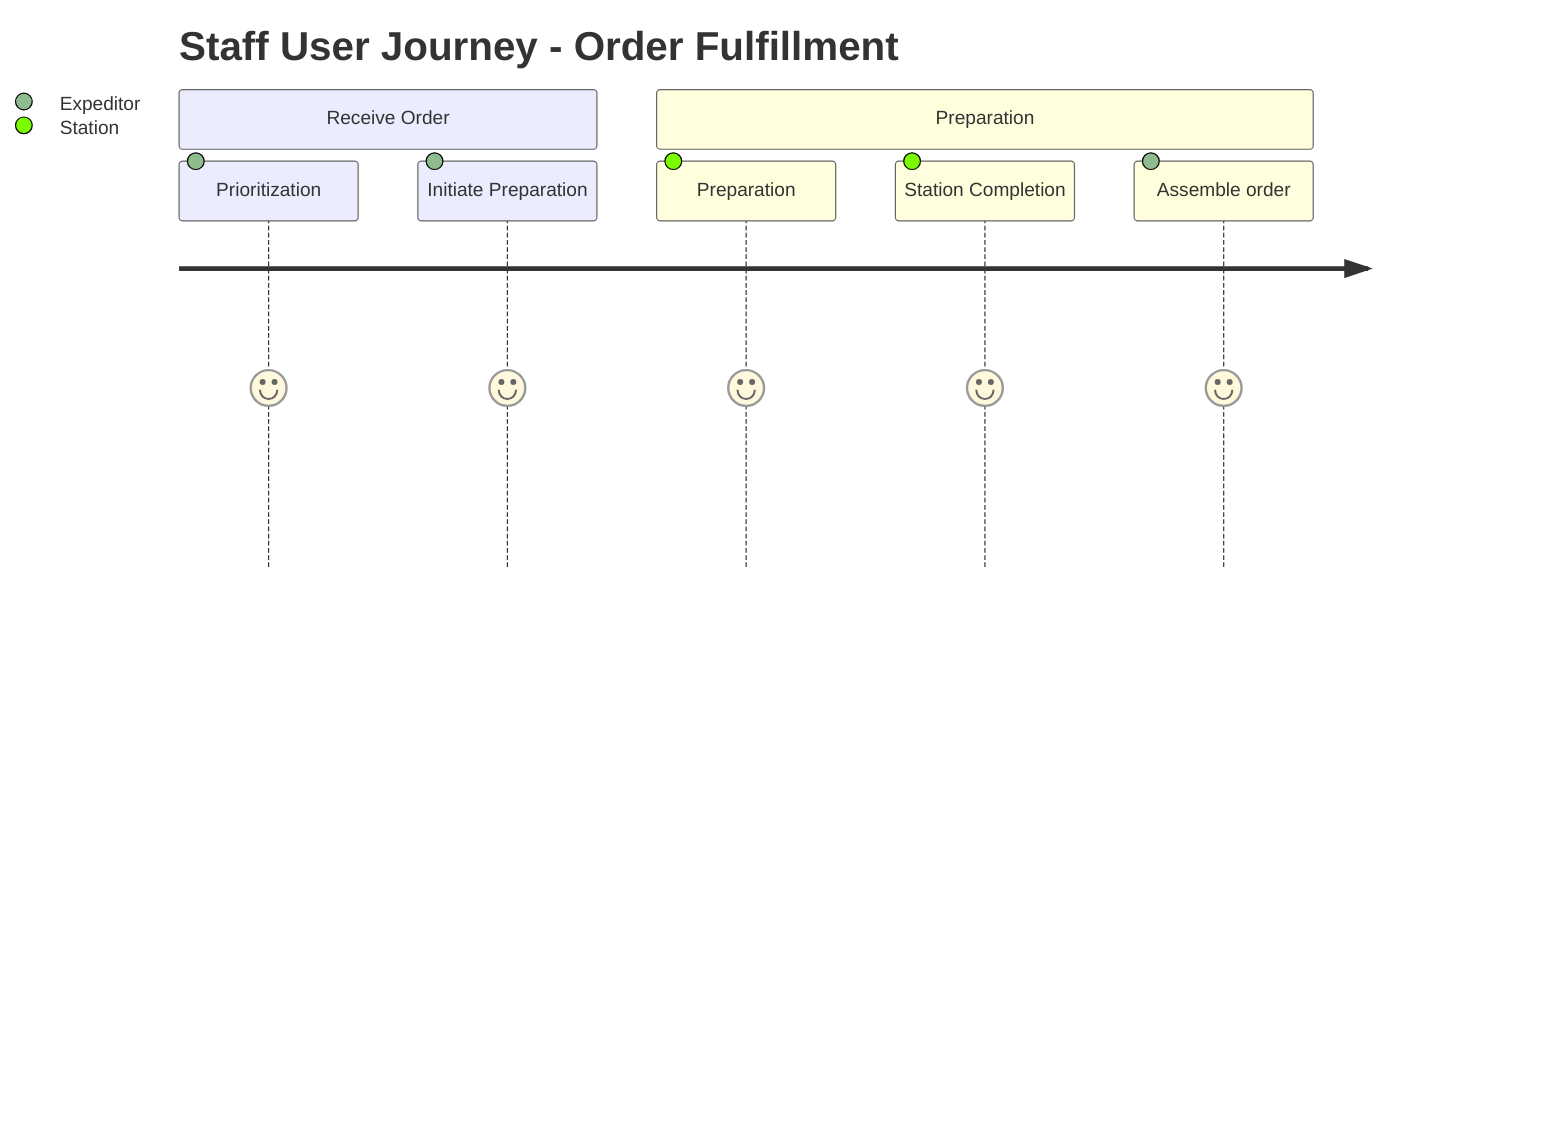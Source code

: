 journey
    title Staff User Journey - Order Fulfillment
    section Receive Order
      Prioritization: 5: Expeditor
      Initiate Preparation: 5: Expeditor
    section Preparation
      Preparation: 5: Station
      Station Completion: 5: Station
      Assemble order: 5: Expeditor